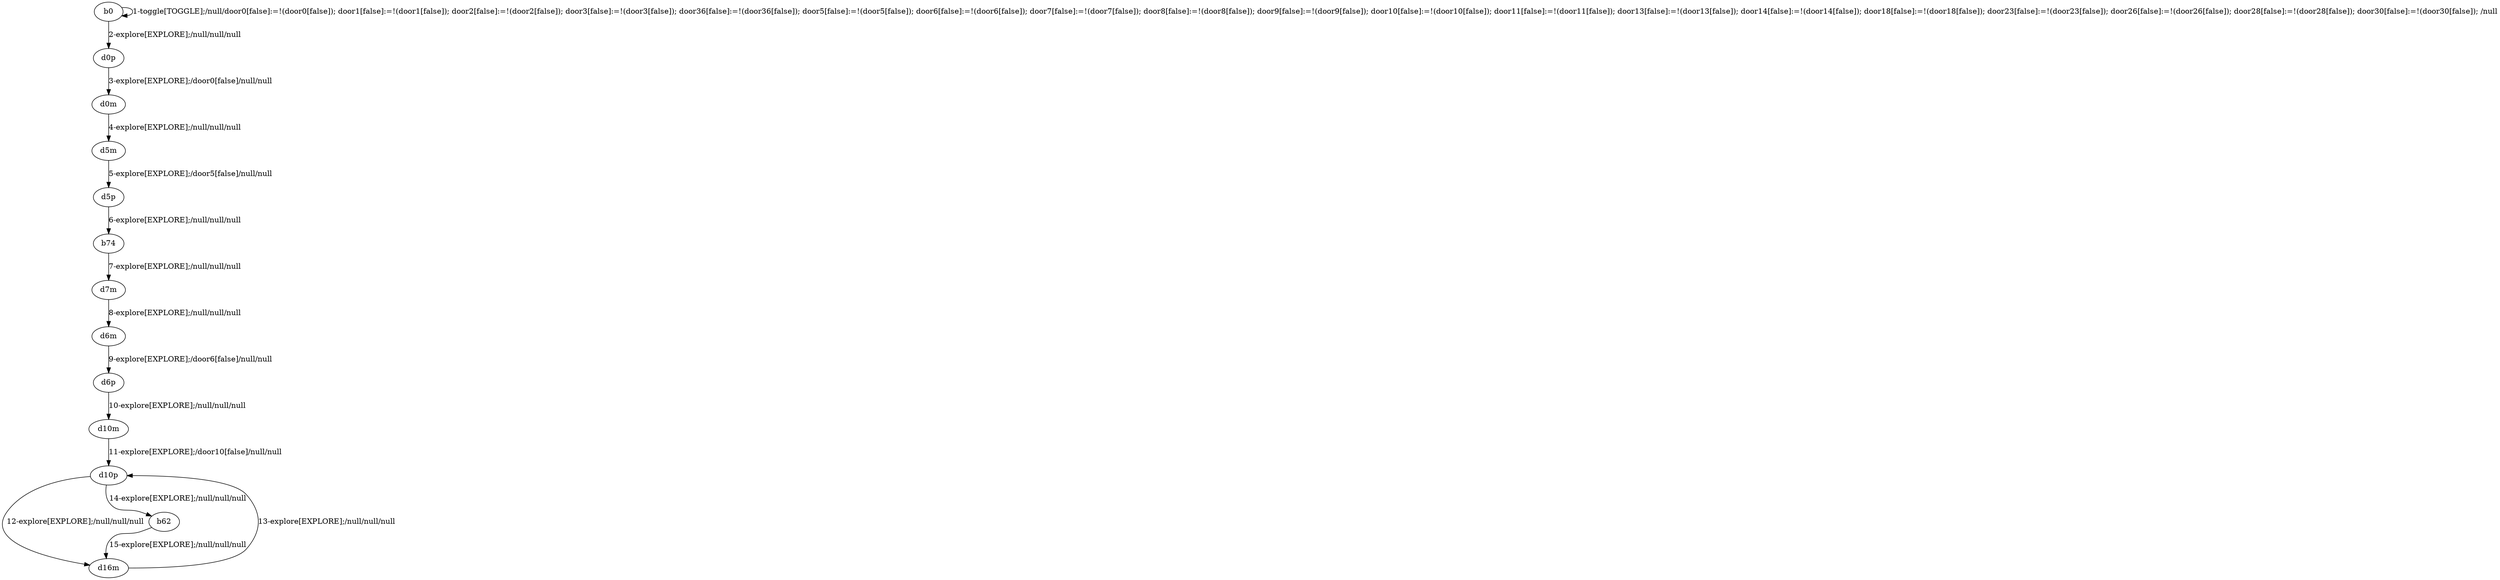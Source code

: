 # Total number of goals covered by this test: 1
# d10p --> b62

digraph g {
"b0" -> "b0" [label = "1-toggle[TOGGLE];/null/door0[false]:=!(door0[false]); door1[false]:=!(door1[false]); door2[false]:=!(door2[false]); door3[false]:=!(door3[false]); door36[false]:=!(door36[false]); door5[false]:=!(door5[false]); door6[false]:=!(door6[false]); door7[false]:=!(door7[false]); door8[false]:=!(door8[false]); door9[false]:=!(door9[false]); door10[false]:=!(door10[false]); door11[false]:=!(door11[false]); door13[false]:=!(door13[false]); door14[false]:=!(door14[false]); door18[false]:=!(door18[false]); door23[false]:=!(door23[false]); door26[false]:=!(door26[false]); door28[false]:=!(door28[false]); door30[false]:=!(door30[false]); /null"];
"b0" -> "d0p" [label = "2-explore[EXPLORE];/null/null/null"];
"d0p" -> "d0m" [label = "3-explore[EXPLORE];/door0[false]/null/null"];
"d0m" -> "d5m" [label = "4-explore[EXPLORE];/null/null/null"];
"d5m" -> "d5p" [label = "5-explore[EXPLORE];/door5[false]/null/null"];
"d5p" -> "b74" [label = "6-explore[EXPLORE];/null/null/null"];
"b74" -> "d7m" [label = "7-explore[EXPLORE];/null/null/null"];
"d7m" -> "d6m" [label = "8-explore[EXPLORE];/null/null/null"];
"d6m" -> "d6p" [label = "9-explore[EXPLORE];/door6[false]/null/null"];
"d6p" -> "d10m" [label = "10-explore[EXPLORE];/null/null/null"];
"d10m" -> "d10p" [label = "11-explore[EXPLORE];/door10[false]/null/null"];
"d10p" -> "d16m" [label = "12-explore[EXPLORE];/null/null/null"];
"d16m" -> "d10p" [label = "13-explore[EXPLORE];/null/null/null"];
"d10p" -> "b62" [label = "14-explore[EXPLORE];/null/null/null"];
"b62" -> "d16m" [label = "15-explore[EXPLORE];/null/null/null"];
}